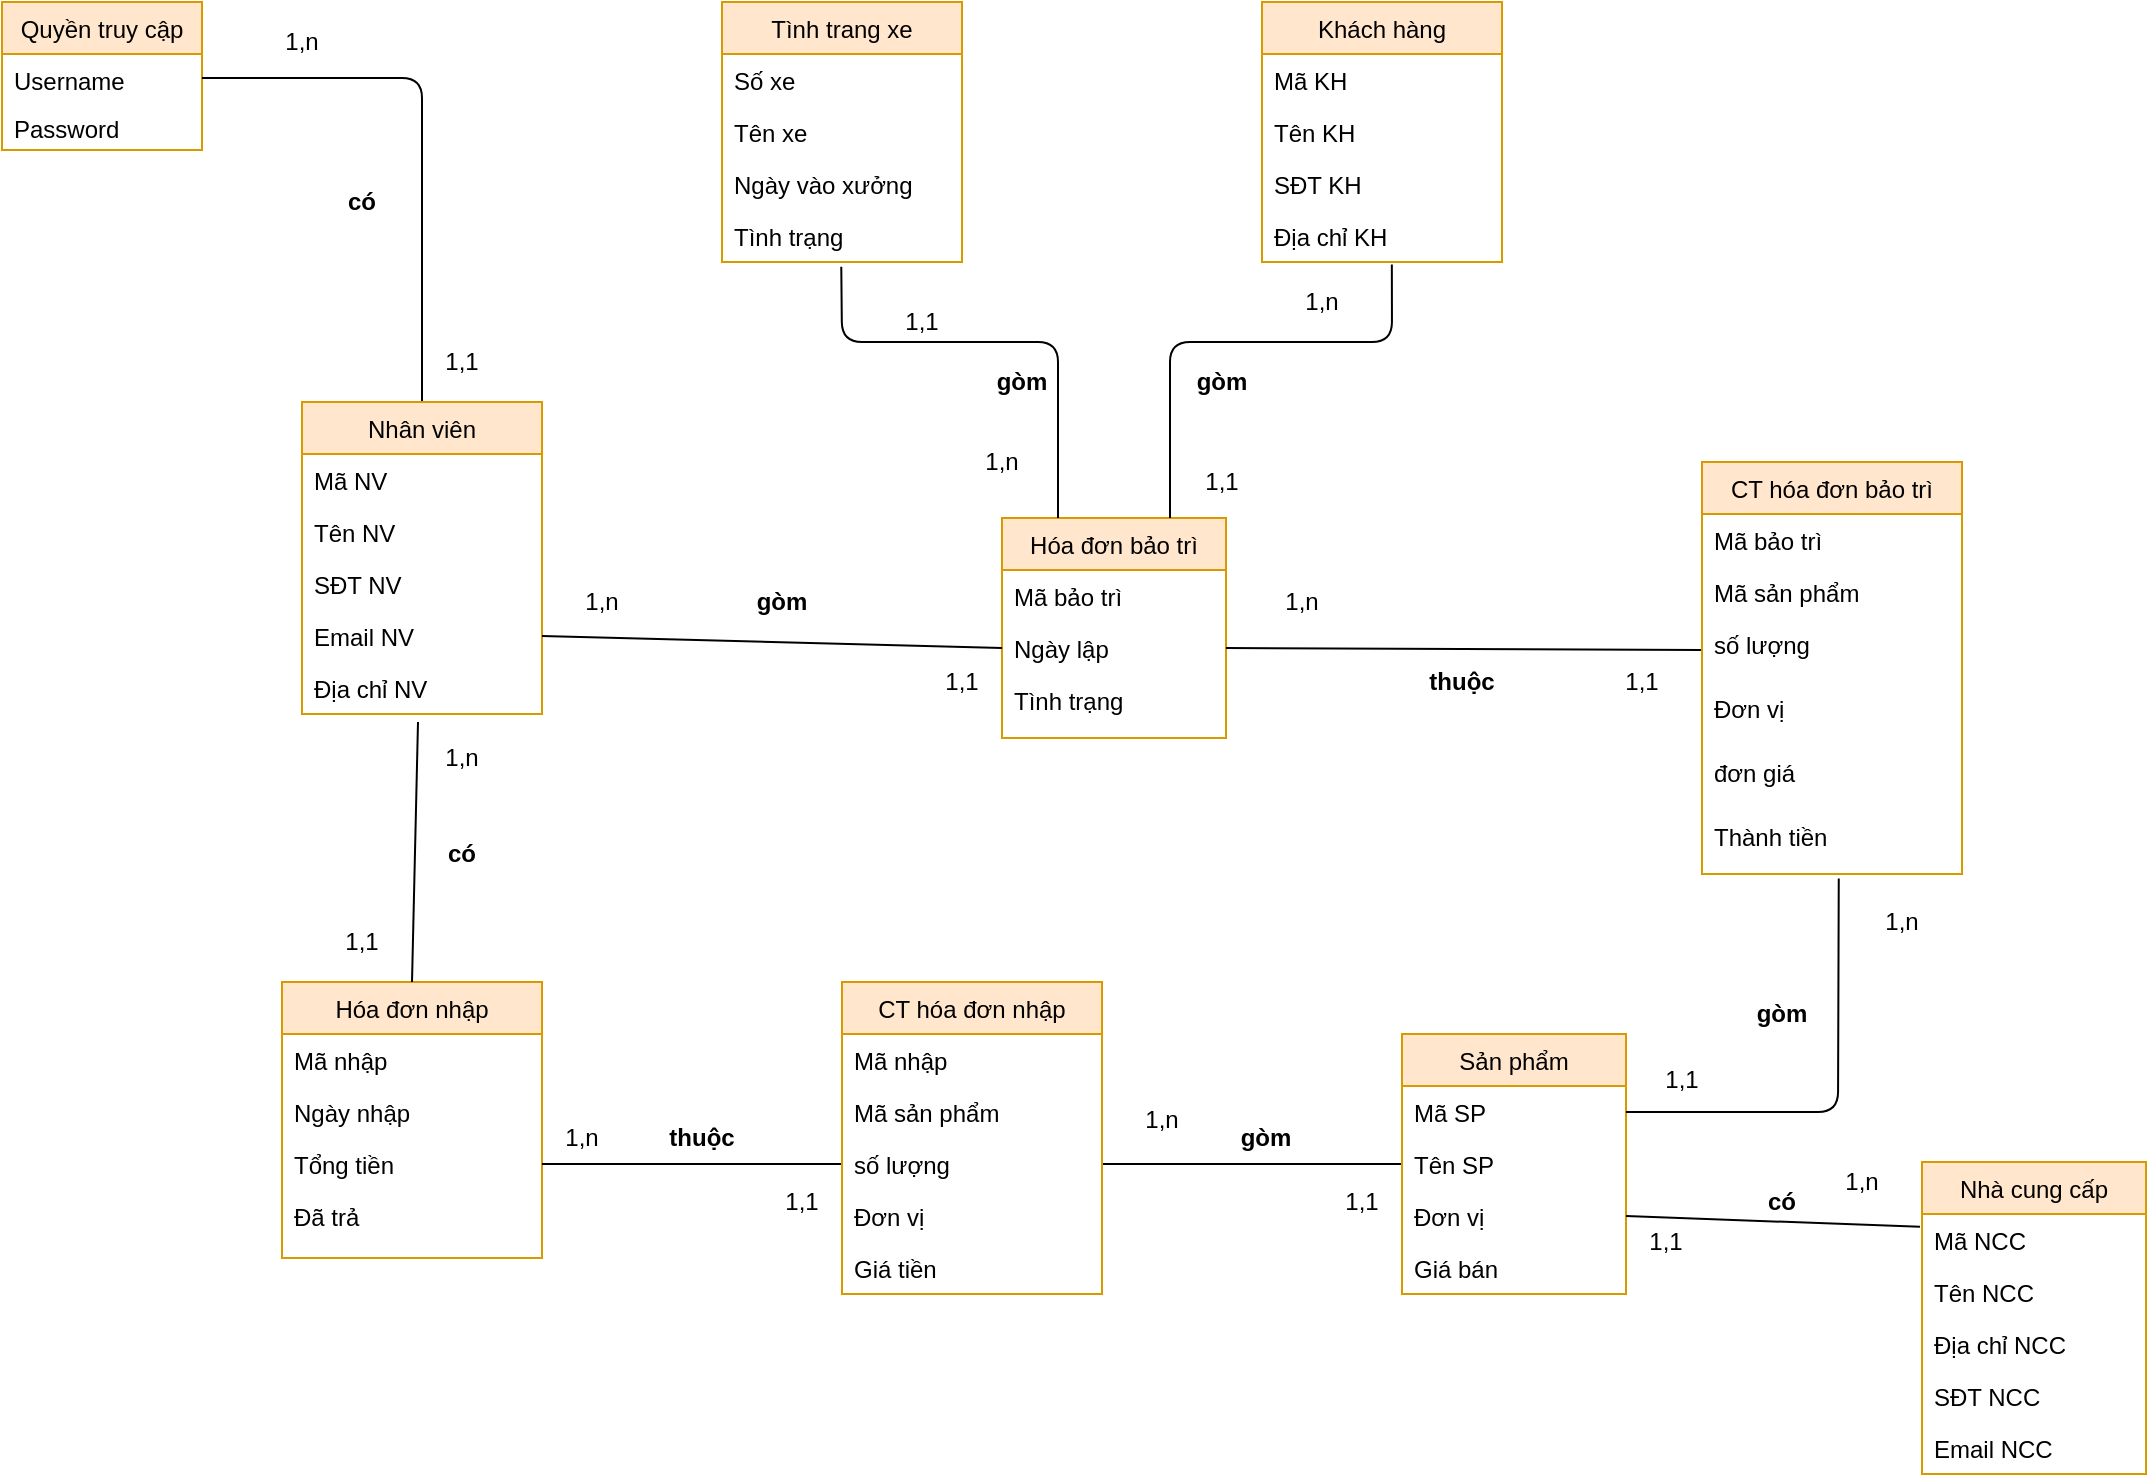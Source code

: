 <mxfile version="13.3.0" type="device"><diagram id="C5RBs43oDa-KdzZeNtuy" name="Page-1"><mxGraphModel dx="1240" dy="689" grid="1" gridSize="10" guides="1" tooltips="1" connect="1" arrows="1" fold="1" page="1" pageScale="1" pageWidth="2339" pageHeight="3300" math="0" shadow="0"><root><mxCell id="WIyWlLk6GJQsqaUBKTNV-0"/><mxCell id="WIyWlLk6GJQsqaUBKTNV-1" parent="WIyWlLk6GJQsqaUBKTNV-0"/><mxCell id="zkfFHV4jXpPFQw0GAbJ--13" value="Quyền truy cập" style="swimlane;fontStyle=0;align=center;verticalAlign=top;childLayout=stackLayout;horizontal=1;startSize=26;horizontalStack=0;resizeParent=1;resizeLast=0;collapsible=1;marginBottom=0;rounded=0;shadow=0;strokeWidth=1;fillColor=#ffe6cc;strokeColor=#d79b00;" parent="WIyWlLk6GJQsqaUBKTNV-1" vertex="1"><mxGeometry x="10" y="10" width="100" height="74" as="geometry"><mxRectangle x="340" y="380" width="170" height="26" as="alternateBounds"/></mxGeometry></mxCell><mxCell id="zkfFHV4jXpPFQw0GAbJ--14" value="Username" style="text;align=left;verticalAlign=top;spacingLeft=4;spacingRight=4;overflow=hidden;rotatable=0;points=[[0,0.5],[1,0.5]];portConstraint=eastwest;" parent="zkfFHV4jXpPFQw0GAbJ--13" vertex="1"><mxGeometry y="26" width="100" height="24" as="geometry"/></mxCell><mxCell id="xwRKNfJ1sgQGzBt8FmL1-1" value="Password" style="text;align=left;verticalAlign=top;spacingLeft=4;spacingRight=4;overflow=hidden;rotatable=0;points=[[0,0.5],[1,0.5]];portConstraint=eastwest;" vertex="1" parent="zkfFHV4jXpPFQw0GAbJ--13"><mxGeometry y="50" width="100" height="24" as="geometry"/></mxCell><mxCell id="xwRKNfJ1sgQGzBt8FmL1-2" value="" style="endArrow=none;html=1;exitX=1;exitY=0.5;exitDx=0;exitDy=0;entryX=0.5;entryY=0;entryDx=0;entryDy=0;" edge="1" parent="WIyWlLk6GJQsqaUBKTNV-1" source="zkfFHV4jXpPFQw0GAbJ--14" target="zkfFHV4jXpPFQw0GAbJ--0"><mxGeometry width="50" height="50" relative="1" as="geometry"><mxPoint x="390" y="280" as="sourcePoint"/><mxPoint x="300" y="110" as="targetPoint"/><Array as="points"><mxPoint x="220" y="48"/></Array></mxGeometry></mxCell><mxCell id="zkfFHV4jXpPFQw0GAbJ--0" value="Nhân viên" style="swimlane;fontStyle=0;align=center;verticalAlign=top;childLayout=stackLayout;horizontal=1;startSize=26;horizontalStack=0;resizeParent=1;resizeLast=0;collapsible=1;marginBottom=0;rounded=0;shadow=0;strokeWidth=1;fillColor=#ffe6cc;strokeColor=#d79b00;" parent="WIyWlLk6GJQsqaUBKTNV-1" vertex="1"><mxGeometry x="160" y="210" width="120" height="156" as="geometry"><mxRectangle x="230" y="140" width="160" height="26" as="alternateBounds"/></mxGeometry></mxCell><mxCell id="zkfFHV4jXpPFQw0GAbJ--1" value="Mã NV" style="text;align=left;verticalAlign=top;spacingLeft=4;spacingRight=4;overflow=hidden;rotatable=0;points=[[0,0.5],[1,0.5]];portConstraint=eastwest;rounded=0;glass=0;fontStyle=0" parent="zkfFHV4jXpPFQw0GAbJ--0" vertex="1"><mxGeometry y="26" width="120" height="26" as="geometry"/></mxCell><mxCell id="zkfFHV4jXpPFQw0GAbJ--2" value="Tên NV" style="text;align=left;verticalAlign=top;spacingLeft=4;spacingRight=4;overflow=hidden;rotatable=0;points=[[0,0.5],[1,0.5]];portConstraint=eastwest;rounded=0;shadow=0;html=0;" parent="zkfFHV4jXpPFQw0GAbJ--0" vertex="1"><mxGeometry y="52" width="120" height="26" as="geometry"/></mxCell><mxCell id="zkfFHV4jXpPFQw0GAbJ--3" value="SĐT NV" style="text;align=left;verticalAlign=top;spacingLeft=4;spacingRight=4;overflow=hidden;rotatable=0;points=[[0,0.5],[1,0.5]];portConstraint=eastwest;rounded=0;shadow=0;html=0;" parent="zkfFHV4jXpPFQw0GAbJ--0" vertex="1"><mxGeometry y="78" width="120" height="26" as="geometry"/></mxCell><mxCell id="xwRKNfJ1sgQGzBt8FmL1-0" value="Email NV" style="text;align=left;verticalAlign=top;spacingLeft=4;spacingRight=4;overflow=hidden;rotatable=0;points=[[0,0.5],[1,0.5]];portConstraint=eastwest;rounded=0;shadow=0;html=0;" vertex="1" parent="zkfFHV4jXpPFQw0GAbJ--0"><mxGeometry y="104" width="120" height="26" as="geometry"/></mxCell><mxCell id="xwRKNfJ1sgQGzBt8FmL1-26" value="Địa chỉ NV" style="text;align=left;verticalAlign=top;spacingLeft=4;spacingRight=4;overflow=hidden;rotatable=0;points=[[0,0.5],[1,0.5]];portConstraint=eastwest;rounded=0;shadow=0;html=0;" vertex="1" parent="zkfFHV4jXpPFQw0GAbJ--0"><mxGeometry y="130" width="120" height="26" as="geometry"/></mxCell><mxCell id="zkfFHV4jXpPFQw0GAbJ--6" value="Hóa đơn nhập" style="swimlane;fontStyle=0;align=center;verticalAlign=top;childLayout=stackLayout;horizontal=1;startSize=26;horizontalStack=0;resizeParent=1;resizeLast=0;collapsible=1;marginBottom=0;rounded=0;shadow=0;strokeWidth=1;fillColor=#ffe6cc;strokeColor=#d79b00;" parent="WIyWlLk6GJQsqaUBKTNV-1" vertex="1"><mxGeometry x="150" y="500" width="130" height="138" as="geometry"><mxRectangle x="130" y="380" width="160" height="26" as="alternateBounds"/></mxGeometry></mxCell><mxCell id="zkfFHV4jXpPFQw0GAbJ--7" value="Mã nhập" style="text;align=left;verticalAlign=top;spacingLeft=4;spacingRight=4;overflow=hidden;rotatable=0;points=[[0,0.5],[1,0.5]];portConstraint=eastwest;" parent="zkfFHV4jXpPFQw0GAbJ--6" vertex="1"><mxGeometry y="26" width="130" height="26" as="geometry"/></mxCell><mxCell id="zkfFHV4jXpPFQw0GAbJ--8" value="Ngày nhập" style="text;align=left;verticalAlign=top;spacingLeft=4;spacingRight=4;overflow=hidden;rotatable=0;points=[[0,0.5],[1,0.5]];portConstraint=eastwest;rounded=0;shadow=0;html=0;" parent="zkfFHV4jXpPFQw0GAbJ--6" vertex="1"><mxGeometry y="52" width="130" height="26" as="geometry"/></mxCell><mxCell id="zkfFHV4jXpPFQw0GAbJ--10" value="Tổng tiền" style="text;align=left;verticalAlign=top;spacingLeft=4;spacingRight=4;overflow=hidden;rotatable=0;points=[[0,0.5],[1,0.5]];portConstraint=eastwest;fontStyle=0" parent="zkfFHV4jXpPFQw0GAbJ--6" vertex="1"><mxGeometry y="78" width="130" height="26" as="geometry"/></mxCell><mxCell id="zkfFHV4jXpPFQw0GAbJ--11" value="Đã trả" style="text;align=left;verticalAlign=top;spacingLeft=4;spacingRight=4;overflow=hidden;rotatable=0;points=[[0,0.5],[1,0.5]];portConstraint=eastwest;" parent="zkfFHV4jXpPFQw0GAbJ--6" vertex="1"><mxGeometry y="104" width="130" height="26" as="geometry"/></mxCell><mxCell id="xwRKNfJ1sgQGzBt8FmL1-21" value="Khách hàng" style="swimlane;fontStyle=0;align=center;verticalAlign=top;childLayout=stackLayout;horizontal=1;startSize=26;horizontalStack=0;resizeParent=1;resizeLast=0;collapsible=1;marginBottom=0;rounded=0;shadow=0;strokeWidth=1;fillColor=#ffe6cc;strokeColor=#d79b00;" vertex="1" parent="WIyWlLk6GJQsqaUBKTNV-1"><mxGeometry x="640" y="10" width="120" height="130" as="geometry"><mxRectangle x="230" y="140" width="160" height="26" as="alternateBounds"/></mxGeometry></mxCell><mxCell id="xwRKNfJ1sgQGzBt8FmL1-22" value="Mã KH" style="text;align=left;verticalAlign=top;spacingLeft=4;spacingRight=4;overflow=hidden;rotatable=0;points=[[0,0.5],[1,0.5]];portConstraint=eastwest;rounded=0;glass=0;fontStyle=0" vertex="1" parent="xwRKNfJ1sgQGzBt8FmL1-21"><mxGeometry y="26" width="120" height="26" as="geometry"/></mxCell><mxCell id="xwRKNfJ1sgQGzBt8FmL1-23" value="Tên KH" style="text;align=left;verticalAlign=top;spacingLeft=4;spacingRight=4;overflow=hidden;rotatable=0;points=[[0,0.5],[1,0.5]];portConstraint=eastwest;rounded=0;shadow=0;html=0;" vertex="1" parent="xwRKNfJ1sgQGzBt8FmL1-21"><mxGeometry y="52" width="120" height="26" as="geometry"/></mxCell><mxCell id="xwRKNfJ1sgQGzBt8FmL1-24" value="SĐT KH" style="text;align=left;verticalAlign=top;spacingLeft=4;spacingRight=4;overflow=hidden;rotatable=0;points=[[0,0.5],[1,0.5]];portConstraint=eastwest;rounded=0;shadow=0;html=0;" vertex="1" parent="xwRKNfJ1sgQGzBt8FmL1-21"><mxGeometry y="78" width="120" height="26" as="geometry"/></mxCell><mxCell id="xwRKNfJ1sgQGzBt8FmL1-25" value="Địa chỉ KH" style="text;align=left;verticalAlign=top;spacingLeft=4;spacingRight=4;overflow=hidden;rotatable=0;points=[[0,0.5],[1,0.5]];portConstraint=eastwest;rounded=0;shadow=0;html=0;" vertex="1" parent="xwRKNfJ1sgQGzBt8FmL1-21"><mxGeometry y="104" width="120" height="26" as="geometry"/></mxCell><mxCell id="xwRKNfJ1sgQGzBt8FmL1-16" value="Tình trang xe" style="swimlane;fontStyle=0;align=center;verticalAlign=top;childLayout=stackLayout;horizontal=1;startSize=26;horizontalStack=0;resizeParent=1;resizeLast=0;collapsible=1;marginBottom=0;rounded=0;shadow=0;strokeWidth=1;fillColor=#ffe6cc;strokeColor=#d79b00;" vertex="1" parent="WIyWlLk6GJQsqaUBKTNV-1"><mxGeometry x="370" y="10" width="120" height="130" as="geometry"><mxRectangle x="230" y="140" width="160" height="26" as="alternateBounds"/></mxGeometry></mxCell><mxCell id="xwRKNfJ1sgQGzBt8FmL1-17" value="Số xe" style="text;align=left;verticalAlign=top;spacingLeft=4;spacingRight=4;overflow=hidden;rotatable=0;points=[[0,0.5],[1,0.5]];portConstraint=eastwest;rounded=0;glass=0;fontStyle=0" vertex="1" parent="xwRKNfJ1sgQGzBt8FmL1-16"><mxGeometry y="26" width="120" height="26" as="geometry"/></mxCell><mxCell id="xwRKNfJ1sgQGzBt8FmL1-18" value="Tên xe" style="text;align=left;verticalAlign=top;spacingLeft=4;spacingRight=4;overflow=hidden;rotatable=0;points=[[0,0.5],[1,0.5]];portConstraint=eastwest;rounded=0;shadow=0;html=0;" vertex="1" parent="xwRKNfJ1sgQGzBt8FmL1-16"><mxGeometry y="52" width="120" height="26" as="geometry"/></mxCell><mxCell id="xwRKNfJ1sgQGzBt8FmL1-19" value="Ngày vào xưởng" style="text;align=left;verticalAlign=top;spacingLeft=4;spacingRight=4;overflow=hidden;rotatable=0;points=[[0,0.5],[1,0.5]];portConstraint=eastwest;rounded=0;shadow=0;html=0;" vertex="1" parent="xwRKNfJ1sgQGzBt8FmL1-16"><mxGeometry y="78" width="120" height="26" as="geometry"/></mxCell><mxCell id="xwRKNfJ1sgQGzBt8FmL1-20" value="Tình trạng" style="text;align=left;verticalAlign=top;spacingLeft=4;spacingRight=4;overflow=hidden;rotatable=0;points=[[0,0.5],[1,0.5]];portConstraint=eastwest;rounded=0;shadow=0;html=0;" vertex="1" parent="xwRKNfJ1sgQGzBt8FmL1-16"><mxGeometry y="104" width="120" height="26" as="geometry"/></mxCell><mxCell id="zkfFHV4jXpPFQw0GAbJ--17" value="Hóa đơn bảo trì" style="swimlane;fontStyle=0;align=center;verticalAlign=top;childLayout=stackLayout;horizontal=1;startSize=26;horizontalStack=0;resizeParent=1;resizeLast=0;collapsible=1;marginBottom=0;rounded=0;shadow=0;strokeWidth=1;fillColor=#ffe6cc;strokeColor=#d79b00;" parent="WIyWlLk6GJQsqaUBKTNV-1" vertex="1"><mxGeometry x="510" y="268" width="112" height="110" as="geometry"><mxRectangle x="550" y="140" width="160" height="26" as="alternateBounds"/></mxGeometry></mxCell><mxCell id="zkfFHV4jXpPFQw0GAbJ--18" value="Mã bảo trì" style="text;align=left;verticalAlign=top;spacingLeft=4;spacingRight=4;overflow=hidden;rotatable=0;points=[[0,0.5],[1,0.5]];portConstraint=eastwest;" parent="zkfFHV4jXpPFQw0GAbJ--17" vertex="1"><mxGeometry y="26" width="112" height="26" as="geometry"/></mxCell><mxCell id="zkfFHV4jXpPFQw0GAbJ--19" value="Ngày lập" style="text;align=left;verticalAlign=top;spacingLeft=4;spacingRight=4;overflow=hidden;rotatable=0;points=[[0,0.5],[1,0.5]];portConstraint=eastwest;rounded=0;shadow=0;html=0;" parent="zkfFHV4jXpPFQw0GAbJ--17" vertex="1"><mxGeometry y="52" width="112" height="26" as="geometry"/></mxCell><mxCell id="zkfFHV4jXpPFQw0GAbJ--20" value="Tình trạng" style="text;align=left;verticalAlign=top;spacingLeft=4;spacingRight=4;overflow=hidden;rotatable=0;points=[[0,0.5],[1,0.5]];portConstraint=eastwest;rounded=0;shadow=0;html=0;" parent="zkfFHV4jXpPFQw0GAbJ--17" vertex="1"><mxGeometry y="78" width="112" height="26" as="geometry"/></mxCell><mxCell id="xwRKNfJ1sgQGzBt8FmL1-38" value="" style="endArrow=none;html=1;exitX=0.5;exitY=0;exitDx=0;exitDy=0;" edge="1" parent="WIyWlLk6GJQsqaUBKTNV-1" source="zkfFHV4jXpPFQw0GAbJ--6"><mxGeometry width="50" height="50" relative="1" as="geometry"><mxPoint x="480" y="500" as="sourcePoint"/><mxPoint x="218" y="370" as="targetPoint"/></mxGeometry></mxCell><mxCell id="xwRKNfJ1sgQGzBt8FmL1-46" value="" style="endArrow=none;html=1;entryX=0.25;entryY=0;entryDx=0;entryDy=0;exitX=0.497;exitY=1.093;exitDx=0;exitDy=0;exitPerimeter=0;" edge="1" parent="WIyWlLk6GJQsqaUBKTNV-1" source="xwRKNfJ1sgQGzBt8FmL1-20" target="zkfFHV4jXpPFQw0GAbJ--17"><mxGeometry width="50" height="50" relative="1" as="geometry"><mxPoint x="430" y="150" as="sourcePoint"/><mxPoint x="530" y="210" as="targetPoint"/><Array as="points"><mxPoint x="430" y="180"/><mxPoint x="538" y="180"/></Array></mxGeometry></mxCell><mxCell id="xwRKNfJ1sgQGzBt8FmL1-47" value="" style="endArrow=none;html=1;entryX=0.541;entryY=1.048;entryDx=0;entryDy=0;entryPerimeter=0;exitX=0.75;exitY=0;exitDx=0;exitDy=0;" edge="1" parent="WIyWlLk6GJQsqaUBKTNV-1" source="zkfFHV4jXpPFQw0GAbJ--17" target="xwRKNfJ1sgQGzBt8FmL1-25"><mxGeometry width="50" height="50" relative="1" as="geometry"><mxPoint x="650" y="200" as="sourcePoint"/><mxPoint x="540" y="220.0" as="targetPoint"/><Array as="points"><mxPoint x="594" y="180"/><mxPoint x="705" y="180"/></Array></mxGeometry></mxCell><mxCell id="xwRKNfJ1sgQGzBt8FmL1-48" value="" style="endArrow=none;html=1;entryX=0;entryY=0.5;entryDx=0;entryDy=0;exitX=1;exitY=0.5;exitDx=0;exitDy=0;" edge="1" parent="WIyWlLk6GJQsqaUBKTNV-1" source="zkfFHV4jXpPFQw0GAbJ--19" target="xwRKNfJ1sgQGzBt8FmL1-12"><mxGeometry width="50" height="50" relative="1" as="geometry"><mxPoint x="480" y="380" as="sourcePoint"/><mxPoint x="530" y="330" as="targetPoint"/></mxGeometry></mxCell><mxCell id="xwRKNfJ1sgQGzBt8FmL1-49" value="" style="endArrow=none;html=1;entryX=0;entryY=0.5;entryDx=0;entryDy=0;exitX=1;exitY=0.5;exitDx=0;exitDy=0;" edge="1" parent="WIyWlLk6GJQsqaUBKTNV-1" source="xwRKNfJ1sgQGzBt8FmL1-6" target="xwRKNfJ1sgQGzBt8FmL1-29"><mxGeometry width="50" height="50" relative="1" as="geometry"><mxPoint x="480" y="500" as="sourcePoint"/><mxPoint x="530" y="450" as="targetPoint"/></mxGeometry></mxCell><mxCell id="xwRKNfJ1sgQGzBt8FmL1-50" value="" style="endArrow=none;html=1;exitX=1;exitY=0.5;exitDx=0;exitDy=0;entryX=0;entryY=0.5;entryDx=0;entryDy=0;" edge="1" parent="WIyWlLk6GJQsqaUBKTNV-1" source="zkfFHV4jXpPFQw0GAbJ--10" target="xwRKNfJ1sgQGzBt8FmL1-6"><mxGeometry width="50" height="50" relative="1" as="geometry"><mxPoint x="500" y="280.0" as="sourcePoint"/><mxPoint x="550" y="230.0" as="targetPoint"/></mxGeometry></mxCell><mxCell id="xwRKNfJ1sgQGzBt8FmL1-27" value="Sản phẩm" style="swimlane;fontStyle=0;align=center;verticalAlign=top;childLayout=stackLayout;horizontal=1;startSize=26;horizontalStack=0;resizeParent=1;resizeLast=0;collapsible=1;marginBottom=0;rounded=0;shadow=0;strokeWidth=1;fillColor=#ffe6cc;strokeColor=#d79b00;" vertex="1" parent="WIyWlLk6GJQsqaUBKTNV-1"><mxGeometry x="710" y="526" width="112" height="130" as="geometry"><mxRectangle x="550" y="140" width="160" height="26" as="alternateBounds"/></mxGeometry></mxCell><mxCell id="xwRKNfJ1sgQGzBt8FmL1-28" value="Mã SP" style="text;align=left;verticalAlign=top;spacingLeft=4;spacingRight=4;overflow=hidden;rotatable=0;points=[[0,0.5],[1,0.5]];portConstraint=eastwest;" vertex="1" parent="xwRKNfJ1sgQGzBt8FmL1-27"><mxGeometry y="26" width="112" height="26" as="geometry"/></mxCell><mxCell id="xwRKNfJ1sgQGzBt8FmL1-29" value="Tên SP" style="text;align=left;verticalAlign=top;spacingLeft=4;spacingRight=4;overflow=hidden;rotatable=0;points=[[0,0.5],[1,0.5]];portConstraint=eastwest;rounded=0;shadow=0;html=0;" vertex="1" parent="xwRKNfJ1sgQGzBt8FmL1-27"><mxGeometry y="52" width="112" height="26" as="geometry"/></mxCell><mxCell id="xwRKNfJ1sgQGzBt8FmL1-30" value="Đơn vị" style="text;align=left;verticalAlign=top;spacingLeft=4;spacingRight=4;overflow=hidden;rotatable=0;points=[[0,0.5],[1,0.5]];portConstraint=eastwest;rounded=0;shadow=0;html=0;" vertex="1" parent="xwRKNfJ1sgQGzBt8FmL1-27"><mxGeometry y="78" width="112" height="26" as="geometry"/></mxCell><mxCell id="xwRKNfJ1sgQGzBt8FmL1-31" value="Giá bán" style="text;align=left;verticalAlign=top;spacingLeft=4;spacingRight=4;overflow=hidden;rotatable=0;points=[[0,0.5],[1,0.5]];portConstraint=eastwest;rounded=0;shadow=0;html=0;" vertex="1" parent="xwRKNfJ1sgQGzBt8FmL1-27"><mxGeometry y="104" width="112" height="26" as="geometry"/></mxCell><mxCell id="xwRKNfJ1sgQGzBt8FmL1-3" value="CT hóa đơn nhập" style="swimlane;fontStyle=0;align=center;verticalAlign=top;childLayout=stackLayout;horizontal=1;startSize=26;horizontalStack=0;resizeParent=1;resizeLast=0;collapsible=1;marginBottom=0;rounded=0;shadow=0;strokeWidth=1;fillColor=#ffe6cc;strokeColor=#d79b00;" vertex="1" parent="WIyWlLk6GJQsqaUBKTNV-1"><mxGeometry x="430" y="500" width="130" height="156" as="geometry"><mxRectangle x="130" y="380" width="160" height="26" as="alternateBounds"/></mxGeometry></mxCell><mxCell id="xwRKNfJ1sgQGzBt8FmL1-4" value="Mã nhập" style="text;align=left;verticalAlign=top;spacingLeft=4;spacingRight=4;overflow=hidden;rotatable=0;points=[[0,0.5],[1,0.5]];portConstraint=eastwest;" vertex="1" parent="xwRKNfJ1sgQGzBt8FmL1-3"><mxGeometry y="26" width="130" height="26" as="geometry"/></mxCell><mxCell id="xwRKNfJ1sgQGzBt8FmL1-5" value="Mã sản phẩm" style="text;align=left;verticalAlign=top;spacingLeft=4;spacingRight=4;overflow=hidden;rotatable=0;points=[[0,0.5],[1,0.5]];portConstraint=eastwest;rounded=0;shadow=0;html=0;" vertex="1" parent="xwRKNfJ1sgQGzBt8FmL1-3"><mxGeometry y="52" width="130" height="26" as="geometry"/></mxCell><mxCell id="xwRKNfJ1sgQGzBt8FmL1-6" value="số lượng" style="text;align=left;verticalAlign=top;spacingLeft=4;spacingRight=4;overflow=hidden;rotatable=0;points=[[0,0.5],[1,0.5]];portConstraint=eastwest;fontStyle=0" vertex="1" parent="xwRKNfJ1sgQGzBt8FmL1-3"><mxGeometry y="78" width="130" height="26" as="geometry"/></mxCell><mxCell id="xwRKNfJ1sgQGzBt8FmL1-7" value="Đơn vị" style="text;align=left;verticalAlign=top;spacingLeft=4;spacingRight=4;overflow=hidden;rotatable=0;points=[[0,0.5],[1,0.5]];portConstraint=eastwest;" vertex="1" parent="xwRKNfJ1sgQGzBt8FmL1-3"><mxGeometry y="104" width="130" height="26" as="geometry"/></mxCell><mxCell id="xwRKNfJ1sgQGzBt8FmL1-8" value="Giá tiền" style="text;align=left;verticalAlign=top;spacingLeft=4;spacingRight=4;overflow=hidden;rotatable=0;points=[[0,0.5],[1,0.5]];portConstraint=eastwest;" vertex="1" parent="xwRKNfJ1sgQGzBt8FmL1-3"><mxGeometry y="130" width="130" height="26" as="geometry"/></mxCell><mxCell id="xwRKNfJ1sgQGzBt8FmL1-9" value="CT hóa đơn bảo trì" style="swimlane;fontStyle=0;align=center;verticalAlign=top;childLayout=stackLayout;horizontal=1;startSize=26;horizontalStack=0;resizeParent=1;resizeLast=0;collapsible=1;marginBottom=0;rounded=0;shadow=0;strokeWidth=1;fillColor=#ffe6cc;strokeColor=#d79b00;" vertex="1" parent="WIyWlLk6GJQsqaUBKTNV-1"><mxGeometry x="860" y="240" width="130" height="206" as="geometry"><mxRectangle x="550" y="140" width="160" height="26" as="alternateBounds"/></mxGeometry></mxCell><mxCell id="xwRKNfJ1sgQGzBt8FmL1-10" value="Mã bảo trì" style="text;align=left;verticalAlign=top;spacingLeft=4;spacingRight=4;overflow=hidden;rotatable=0;points=[[0,0.5],[1,0.5]];portConstraint=eastwest;" vertex="1" parent="xwRKNfJ1sgQGzBt8FmL1-9"><mxGeometry y="26" width="130" height="26" as="geometry"/></mxCell><mxCell id="xwRKNfJ1sgQGzBt8FmL1-11" value="Mã sản phẩm" style="text;align=left;verticalAlign=top;spacingLeft=4;spacingRight=4;overflow=hidden;rotatable=0;points=[[0,0.5],[1,0.5]];portConstraint=eastwest;rounded=0;shadow=0;html=0;" vertex="1" parent="xwRKNfJ1sgQGzBt8FmL1-9"><mxGeometry y="52" width="130" height="26" as="geometry"/></mxCell><mxCell id="xwRKNfJ1sgQGzBt8FmL1-12" value="số lượng" style="text;align=left;verticalAlign=top;spacingLeft=4;spacingRight=4;overflow=hidden;rotatable=0;points=[[0,0.5],[1,0.5]];portConstraint=eastwest;rounded=0;shadow=0;html=0;" vertex="1" parent="xwRKNfJ1sgQGzBt8FmL1-9"><mxGeometry y="78" width="130" height="32" as="geometry"/></mxCell><mxCell id="xwRKNfJ1sgQGzBt8FmL1-13" value="Đơn vị" style="text;align=left;verticalAlign=top;spacingLeft=4;spacingRight=4;overflow=hidden;rotatable=0;points=[[0,0.5],[1,0.5]];portConstraint=eastwest;rounded=0;shadow=0;html=0;" vertex="1" parent="xwRKNfJ1sgQGzBt8FmL1-9"><mxGeometry y="110" width="130" height="32" as="geometry"/></mxCell><mxCell id="xwRKNfJ1sgQGzBt8FmL1-14" value="đơn giá " style="text;align=left;verticalAlign=top;spacingLeft=4;spacingRight=4;overflow=hidden;rotatable=0;points=[[0,0.5],[1,0.5]];portConstraint=eastwest;rounded=0;shadow=0;html=0;" vertex="1" parent="xwRKNfJ1sgQGzBt8FmL1-9"><mxGeometry y="142" width="130" height="32" as="geometry"/></mxCell><mxCell id="xwRKNfJ1sgQGzBt8FmL1-15" value="Thành tiền" style="text;align=left;verticalAlign=top;spacingLeft=4;spacingRight=4;overflow=hidden;rotatable=0;points=[[0,0.5],[1,0.5]];portConstraint=eastwest;rounded=0;shadow=0;html=0;" vertex="1" parent="xwRKNfJ1sgQGzBt8FmL1-9"><mxGeometry y="174" width="130" height="32" as="geometry"/></mxCell><mxCell id="xwRKNfJ1sgQGzBt8FmL1-51" value="" style="endArrow=none;html=1;entryX=0.526;entryY=1.072;entryDx=0;entryDy=0;entryPerimeter=0;exitX=1;exitY=0.5;exitDx=0;exitDy=0;" edge="1" parent="WIyWlLk6GJQsqaUBKTNV-1" source="xwRKNfJ1sgQGzBt8FmL1-28" target="xwRKNfJ1sgQGzBt8FmL1-15"><mxGeometry width="50" height="50" relative="1" as="geometry"><mxPoint x="920" y="580" as="sourcePoint"/><mxPoint x="650" y="570" as="targetPoint"/><Array as="points"><mxPoint x="928" y="565"/></Array></mxGeometry></mxCell><mxCell id="xwRKNfJ1sgQGzBt8FmL1-52" value="" style="endArrow=none;html=1;entryX=-0.009;entryY=0.247;entryDx=0;entryDy=0;entryPerimeter=0;exitX=1;exitY=0.5;exitDx=0;exitDy=0;" edge="1" parent="WIyWlLk6GJQsqaUBKTNV-1" source="xwRKNfJ1sgQGzBt8FmL1-30" target="xwRKNfJ1sgQGzBt8FmL1-33"><mxGeometry width="50" height="50" relative="1" as="geometry"><mxPoint x="510" y="290.0" as="sourcePoint"/><mxPoint x="560" y="240.0" as="targetPoint"/></mxGeometry></mxCell><mxCell id="xwRKNfJ1sgQGzBt8FmL1-32" value="Nhà cung cấp" style="swimlane;fontStyle=0;align=center;verticalAlign=top;childLayout=stackLayout;horizontal=1;startSize=26;horizontalStack=0;resizeParent=1;resizeLast=0;collapsible=1;marginBottom=0;rounded=0;shadow=0;strokeWidth=1;fillColor=#ffe6cc;strokeColor=#d79b00;" vertex="1" parent="WIyWlLk6GJQsqaUBKTNV-1"><mxGeometry x="970" y="590" width="112" height="156" as="geometry"><mxRectangle x="550" y="140" width="160" height="26" as="alternateBounds"/></mxGeometry></mxCell><mxCell id="xwRKNfJ1sgQGzBt8FmL1-33" value="Mã NCC" style="text;align=left;verticalAlign=top;spacingLeft=4;spacingRight=4;overflow=hidden;rotatable=0;points=[[0,0.5],[1,0.5]];portConstraint=eastwest;" vertex="1" parent="xwRKNfJ1sgQGzBt8FmL1-32"><mxGeometry y="26" width="112" height="26" as="geometry"/></mxCell><mxCell id="xwRKNfJ1sgQGzBt8FmL1-34" value="Tên NCC" style="text;align=left;verticalAlign=top;spacingLeft=4;spacingRight=4;overflow=hidden;rotatable=0;points=[[0,0.5],[1,0.5]];portConstraint=eastwest;rounded=0;shadow=0;html=0;" vertex="1" parent="xwRKNfJ1sgQGzBt8FmL1-32"><mxGeometry y="52" width="112" height="26" as="geometry"/></mxCell><mxCell id="xwRKNfJ1sgQGzBt8FmL1-35" value="Địa chỉ NCC" style="text;align=left;verticalAlign=top;spacingLeft=4;spacingRight=4;overflow=hidden;rotatable=0;points=[[0,0.5],[1,0.5]];portConstraint=eastwest;rounded=0;shadow=0;html=0;" vertex="1" parent="xwRKNfJ1sgQGzBt8FmL1-32"><mxGeometry y="78" width="112" height="26" as="geometry"/></mxCell><mxCell id="xwRKNfJ1sgQGzBt8FmL1-36" value="SĐT NCC" style="text;align=left;verticalAlign=top;spacingLeft=4;spacingRight=4;overflow=hidden;rotatable=0;points=[[0,0.5],[1,0.5]];portConstraint=eastwest;rounded=0;shadow=0;html=0;" vertex="1" parent="xwRKNfJ1sgQGzBt8FmL1-32"><mxGeometry y="104" width="112" height="26" as="geometry"/></mxCell><mxCell id="xwRKNfJ1sgQGzBt8FmL1-37" value="Email NCC" style="text;align=left;verticalAlign=top;spacingLeft=4;spacingRight=4;overflow=hidden;rotatable=0;points=[[0,0.5],[1,0.5]];portConstraint=eastwest;rounded=0;shadow=0;html=0;" vertex="1" parent="xwRKNfJ1sgQGzBt8FmL1-32"><mxGeometry y="130" width="112" height="26" as="geometry"/></mxCell><mxCell id="xwRKNfJ1sgQGzBt8FmL1-54" value="1,n" style="text;html=1;strokeColor=none;fillColor=none;align=center;verticalAlign=middle;whiteSpace=wrap;rounded=0;glass=0;" vertex="1" parent="WIyWlLk6GJQsqaUBKTNV-1"><mxGeometry x="140" y="20" width="40" height="20" as="geometry"/></mxCell><mxCell id="xwRKNfJ1sgQGzBt8FmL1-55" value="1,n" style="text;html=1;strokeColor=none;fillColor=none;align=center;verticalAlign=middle;whiteSpace=wrap;rounded=0;glass=0;" vertex="1" parent="WIyWlLk6GJQsqaUBKTNV-1"><mxGeometry x="220" y="378" width="40" height="20" as="geometry"/></mxCell><mxCell id="xwRKNfJ1sgQGzBt8FmL1-56" value="1,n" style="text;html=1;strokeColor=none;fillColor=none;align=center;verticalAlign=middle;whiteSpace=wrap;rounded=0;glass=0;" vertex="1" parent="WIyWlLk6GJQsqaUBKTNV-1"><mxGeometry x="490" y="230" width="40" height="20" as="geometry"/></mxCell><mxCell id="xwRKNfJ1sgQGzBt8FmL1-57" value="1,n" style="text;html=1;strokeColor=none;fillColor=none;align=center;verticalAlign=middle;whiteSpace=wrap;rounded=0;glass=0;" vertex="1" parent="WIyWlLk6GJQsqaUBKTNV-1"><mxGeometry x="650" y="150" width="40" height="20" as="geometry"/></mxCell><mxCell id="xwRKNfJ1sgQGzBt8FmL1-58" value="1,n" style="text;html=1;strokeColor=none;fillColor=none;align=center;verticalAlign=middle;whiteSpace=wrap;rounded=0;glass=0;" vertex="1" parent="WIyWlLk6GJQsqaUBKTNV-1"><mxGeometry x="570" y="559" width="40" height="20" as="geometry"/></mxCell><mxCell id="xwRKNfJ1sgQGzBt8FmL1-59" value="1,n" style="text;html=1;strokeColor=none;fillColor=none;align=center;verticalAlign=middle;whiteSpace=wrap;rounded=0;glass=0;" vertex="1" parent="WIyWlLk6GJQsqaUBKTNV-1"><mxGeometry x="940" y="460" width="40" height="20" as="geometry"/></mxCell><mxCell id="xwRKNfJ1sgQGzBt8FmL1-60" value="1,n" style="text;html=1;strokeColor=none;fillColor=none;align=center;verticalAlign=middle;whiteSpace=wrap;rounded=0;glass=0;" vertex="1" parent="WIyWlLk6GJQsqaUBKTNV-1"><mxGeometry x="920" y="590" width="40" height="20" as="geometry"/></mxCell><mxCell id="xwRKNfJ1sgQGzBt8FmL1-61" value="1,n" style="text;html=1;strokeColor=none;fillColor=none;align=center;verticalAlign=middle;whiteSpace=wrap;rounded=0;glass=0;" vertex="1" parent="WIyWlLk6GJQsqaUBKTNV-1"><mxGeometry x="640" y="300" width="40" height="20" as="geometry"/></mxCell><mxCell id="xwRKNfJ1sgQGzBt8FmL1-62" value="1,n" style="text;html=1;strokeColor=none;fillColor=none;align=center;verticalAlign=middle;whiteSpace=wrap;rounded=0;glass=0;" vertex="1" parent="WIyWlLk6GJQsqaUBKTNV-1"><mxGeometry x="280" y="568" width="40" height="20" as="geometry"/></mxCell><mxCell id="xwRKNfJ1sgQGzBt8FmL1-63" value="1,1" style="text;html=1;strokeColor=none;fillColor=none;align=center;verticalAlign=middle;whiteSpace=wrap;rounded=0;glass=0;" vertex="1" parent="WIyWlLk6GJQsqaUBKTNV-1"><mxGeometry x="170" y="470" width="40" height="20" as="geometry"/></mxCell><mxCell id="xwRKNfJ1sgQGzBt8FmL1-65" value="1,1" style="text;html=1;strokeColor=none;fillColor=none;align=center;verticalAlign=middle;whiteSpace=wrap;rounded=0;glass=0;" vertex="1" parent="WIyWlLk6GJQsqaUBKTNV-1"><mxGeometry x="220" y="180" width="40" height="20" as="geometry"/></mxCell><mxCell id="xwRKNfJ1sgQGzBt8FmL1-66" value="1,1" style="text;html=1;strokeColor=none;fillColor=none;align=center;verticalAlign=middle;whiteSpace=wrap;rounded=0;glass=0;" vertex="1" parent="WIyWlLk6GJQsqaUBKTNV-1"><mxGeometry x="390" y="600" width="40" height="20" as="geometry"/></mxCell><mxCell id="xwRKNfJ1sgQGzBt8FmL1-67" value="1,1" style="text;html=1;strokeColor=none;fillColor=none;align=center;verticalAlign=middle;whiteSpace=wrap;rounded=0;glass=0;" vertex="1" parent="WIyWlLk6GJQsqaUBKTNV-1"><mxGeometry x="600" y="240" width="40" height="20" as="geometry"/></mxCell><mxCell id="xwRKNfJ1sgQGzBt8FmL1-68" value="1,1" style="text;html=1;strokeColor=none;fillColor=none;align=center;verticalAlign=middle;whiteSpace=wrap;rounded=0;glass=0;" vertex="1" parent="WIyWlLk6GJQsqaUBKTNV-1"><mxGeometry x="450" y="160" width="40" height="20" as="geometry"/></mxCell><mxCell id="xwRKNfJ1sgQGzBt8FmL1-69" value="1,1" style="text;html=1;strokeColor=none;fillColor=none;align=center;verticalAlign=middle;whiteSpace=wrap;rounded=0;glass=0;" vertex="1" parent="WIyWlLk6GJQsqaUBKTNV-1"><mxGeometry x="810" y="340" width="40" height="20" as="geometry"/></mxCell><mxCell id="xwRKNfJ1sgQGzBt8FmL1-70" value="1,1" style="text;html=1;strokeColor=none;fillColor=none;align=center;verticalAlign=middle;whiteSpace=wrap;rounded=0;glass=0;" vertex="1" parent="WIyWlLk6GJQsqaUBKTNV-1"><mxGeometry x="670" y="600" width="40" height="20" as="geometry"/></mxCell><mxCell id="xwRKNfJ1sgQGzBt8FmL1-71" value="1,1" style="text;html=1;strokeColor=none;fillColor=none;align=center;verticalAlign=middle;whiteSpace=wrap;rounded=0;glass=0;" vertex="1" parent="WIyWlLk6GJQsqaUBKTNV-1"><mxGeometry x="822" y="620" width="40" height="20" as="geometry"/></mxCell><mxCell id="xwRKNfJ1sgQGzBt8FmL1-72" value="1,1" style="text;html=1;strokeColor=none;fillColor=none;align=center;verticalAlign=middle;whiteSpace=wrap;rounded=0;glass=0;" vertex="1" parent="WIyWlLk6GJQsqaUBKTNV-1"><mxGeometry x="830" y="539" width="40" height="20" as="geometry"/></mxCell><mxCell id="xwRKNfJ1sgQGzBt8FmL1-73" value="&lt;b&gt;có&lt;/b&gt;" style="text;html=1;strokeColor=none;fillColor=none;align=center;verticalAlign=middle;whiteSpace=wrap;rounded=0;glass=0;" vertex="1" parent="WIyWlLk6GJQsqaUBKTNV-1"><mxGeometry x="170" y="100" width="40" height="20" as="geometry"/></mxCell><mxCell id="xwRKNfJ1sgQGzBt8FmL1-74" value="&lt;b&gt;có&lt;/b&gt;" style="text;html=1;strokeColor=none;fillColor=none;align=center;verticalAlign=middle;whiteSpace=wrap;rounded=0;glass=0;" vertex="1" parent="WIyWlLk6GJQsqaUBKTNV-1"><mxGeometry x="880" y="600" width="40" height="20" as="geometry"/></mxCell><mxCell id="xwRKNfJ1sgQGzBt8FmL1-75" value="&lt;b&gt;gòm&lt;/b&gt;" style="text;html=1;strokeColor=none;fillColor=none;align=center;verticalAlign=middle;whiteSpace=wrap;rounded=0;glass=0;" vertex="1" parent="WIyWlLk6GJQsqaUBKTNV-1"><mxGeometry x="380" y="300" width="40" height="20" as="geometry"/></mxCell><mxCell id="xwRKNfJ1sgQGzBt8FmL1-76" value="" style="endArrow=none;html=1;exitX=1;exitY=0.5;exitDx=0;exitDy=0;entryX=0;entryY=0.5;entryDx=0;entryDy=0;" edge="1" parent="WIyWlLk6GJQsqaUBKTNV-1" source="xwRKNfJ1sgQGzBt8FmL1-0" target="zkfFHV4jXpPFQw0GAbJ--19"><mxGeometry width="50" height="50" relative="1" as="geometry"><mxPoint x="600" y="310" as="sourcePoint"/><mxPoint x="650" y="260" as="targetPoint"/></mxGeometry></mxCell><mxCell id="xwRKNfJ1sgQGzBt8FmL1-77" value="1,n" style="text;html=1;strokeColor=none;fillColor=none;align=center;verticalAlign=middle;whiteSpace=wrap;rounded=0;glass=0;" vertex="1" parent="WIyWlLk6GJQsqaUBKTNV-1"><mxGeometry x="290" y="300" width="40" height="20" as="geometry"/></mxCell><mxCell id="xwRKNfJ1sgQGzBt8FmL1-78" value="1,1" style="text;html=1;strokeColor=none;fillColor=none;align=center;verticalAlign=middle;whiteSpace=wrap;rounded=0;glass=0;" vertex="1" parent="WIyWlLk6GJQsqaUBKTNV-1"><mxGeometry x="470" y="340" width="40" height="20" as="geometry"/></mxCell><mxCell id="xwRKNfJ1sgQGzBt8FmL1-79" value="&lt;b&gt;gòm&lt;/b&gt;" style="text;html=1;strokeColor=none;fillColor=none;align=center;verticalAlign=middle;whiteSpace=wrap;rounded=0;glass=0;" vertex="1" parent="WIyWlLk6GJQsqaUBKTNV-1"><mxGeometry x="622" y="568" width="40" height="20" as="geometry"/></mxCell><mxCell id="xwRKNfJ1sgQGzBt8FmL1-80" value="&lt;b&gt;gòm&lt;/b&gt;" style="text;html=1;strokeColor=none;fillColor=none;align=center;verticalAlign=middle;whiteSpace=wrap;rounded=0;glass=0;" vertex="1" parent="WIyWlLk6GJQsqaUBKTNV-1"><mxGeometry x="880" y="506" width="40" height="20" as="geometry"/></mxCell><mxCell id="xwRKNfJ1sgQGzBt8FmL1-81" value="&lt;b&gt;gòm&lt;/b&gt;" style="text;html=1;strokeColor=none;fillColor=none;align=center;verticalAlign=middle;whiteSpace=wrap;rounded=0;glass=0;" vertex="1" parent="WIyWlLk6GJQsqaUBKTNV-1"><mxGeometry x="500" y="190" width="40" height="20" as="geometry"/></mxCell><mxCell id="xwRKNfJ1sgQGzBt8FmL1-82" value="&lt;b&gt;gòm&lt;/b&gt;" style="text;html=1;strokeColor=none;fillColor=none;align=center;verticalAlign=middle;whiteSpace=wrap;rounded=0;glass=0;" vertex="1" parent="WIyWlLk6GJQsqaUBKTNV-1"><mxGeometry x="600" y="190" width="40" height="20" as="geometry"/></mxCell><mxCell id="xwRKNfJ1sgQGzBt8FmL1-83" value="&lt;b&gt;có&lt;/b&gt;" style="text;html=1;strokeColor=none;fillColor=none;align=center;verticalAlign=middle;whiteSpace=wrap;rounded=0;glass=0;" vertex="1" parent="WIyWlLk6GJQsqaUBKTNV-1"><mxGeometry x="220" y="426" width="40" height="20" as="geometry"/></mxCell><mxCell id="xwRKNfJ1sgQGzBt8FmL1-84" value="&lt;b&gt;thuộc&lt;/b&gt;" style="text;html=1;strokeColor=none;fillColor=none;align=center;verticalAlign=middle;whiteSpace=wrap;rounded=0;glass=0;" vertex="1" parent="WIyWlLk6GJQsqaUBKTNV-1"><mxGeometry x="340" y="568" width="40" height="20" as="geometry"/></mxCell><mxCell id="xwRKNfJ1sgQGzBt8FmL1-86" value="&lt;b&gt;thuộc&lt;/b&gt;" style="text;html=1;strokeColor=none;fillColor=none;align=center;verticalAlign=middle;whiteSpace=wrap;rounded=0;glass=0;" vertex="1" parent="WIyWlLk6GJQsqaUBKTNV-1"><mxGeometry x="720" y="340" width="40" height="20" as="geometry"/></mxCell></root></mxGraphModel></diagram></mxfile>